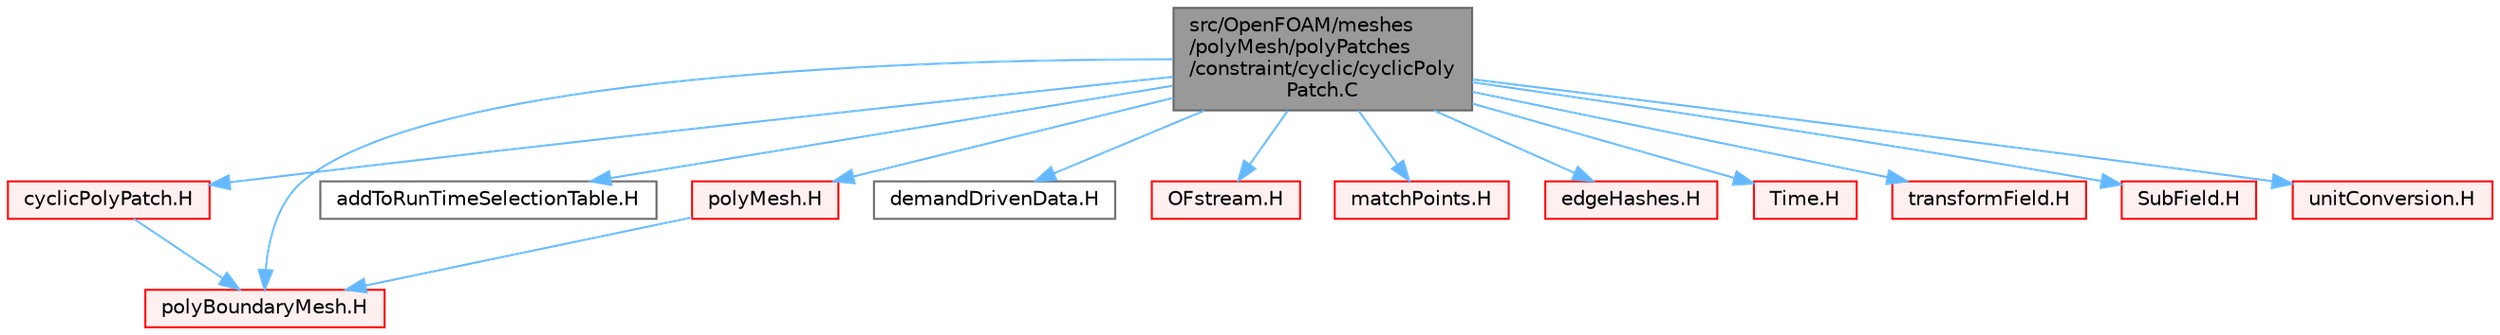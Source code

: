 digraph "src/OpenFOAM/meshes/polyMesh/polyPatches/constraint/cyclic/cyclicPolyPatch.C"
{
 // LATEX_PDF_SIZE
  bgcolor="transparent";
  edge [fontname=Helvetica,fontsize=10,labelfontname=Helvetica,labelfontsize=10];
  node [fontname=Helvetica,fontsize=10,shape=box,height=0.2,width=0.4];
  Node1 [id="Node000001",label="src/OpenFOAM/meshes\l/polyMesh/polyPatches\l/constraint/cyclic/cyclicPoly\lPatch.C",height=0.2,width=0.4,color="gray40", fillcolor="grey60", style="filled", fontcolor="black",tooltip=" "];
  Node1 -> Node2 [id="edge1_Node000001_Node000002",color="steelblue1",style="solid",tooltip=" "];
  Node2 [id="Node000002",label="cyclicPolyPatch.H",height=0.2,width=0.4,color="red", fillcolor="#FFF0F0", style="filled",URL="$cyclicPolyPatch_8H.html",tooltip=" "];
  Node2 -> Node236 [id="edge2_Node000002_Node000236",color="steelblue1",style="solid",tooltip=" "];
  Node236 [id="Node000236",label="polyBoundaryMesh.H",height=0.2,width=0.4,color="red", fillcolor="#FFF0F0", style="filled",URL="$polyBoundaryMesh_8H.html",tooltip=" "];
  Node1 -> Node246 [id="edge3_Node000001_Node000246",color="steelblue1",style="solid",tooltip=" "];
  Node246 [id="Node000246",label="addToRunTimeSelectionTable.H",height=0.2,width=0.4,color="grey40", fillcolor="white", style="filled",URL="$addToRunTimeSelectionTable_8H.html",tooltip="Macros for easy insertion into run-time selection tables."];
  Node1 -> Node236 [id="edge4_Node000001_Node000236",color="steelblue1",style="solid",tooltip=" "];
  Node1 -> Node247 [id="edge5_Node000001_Node000247",color="steelblue1",style="solid",tooltip=" "];
  Node247 [id="Node000247",label="polyMesh.H",height=0.2,width=0.4,color="red", fillcolor="#FFF0F0", style="filled",URL="$polyMesh_8H.html",tooltip=" "];
  Node247 -> Node236 [id="edge6_Node000247_Node000236",color="steelblue1",style="solid",tooltip=" "];
  Node1 -> Node287 [id="edge7_Node000001_Node000287",color="steelblue1",style="solid",tooltip=" "];
  Node287 [id="Node000287",label="demandDrivenData.H",height=0.2,width=0.4,color="grey40", fillcolor="white", style="filled",URL="$demandDrivenData_8H.html",tooltip="Template functions to aid in the implementation of demand driven data."];
  Node1 -> Node288 [id="edge8_Node000001_Node000288",color="steelblue1",style="solid",tooltip=" "];
  Node288 [id="Node000288",label="OFstream.H",height=0.2,width=0.4,color="red", fillcolor="#FFF0F0", style="filled",URL="$OFstream_8H.html",tooltip=" "];
  Node1 -> Node291 [id="edge9_Node000001_Node000291",color="steelblue1",style="solid",tooltip=" "];
  Node291 [id="Node000291",label="matchPoints.H",height=0.2,width=0.4,color="red", fillcolor="#FFF0F0", style="filled",URL="$matchPoints_8H.html",tooltip="Determine correspondence between points. See below."];
  Node1 -> Node292 [id="edge10_Node000001_Node000292",color="steelblue1",style="solid",tooltip=" "];
  Node292 [id="Node000292",label="edgeHashes.H",height=0.2,width=0.4,color="red", fillcolor="#FFF0F0", style="filled",URL="$edgeHashes_8H.html",tooltip=" "];
  Node1 -> Node293 [id="edge11_Node000001_Node000293",color="steelblue1",style="solid",tooltip=" "];
  Node293 [id="Node000293",label="Time.H",height=0.2,width=0.4,color="red", fillcolor="#FFF0F0", style="filled",URL="$Time_8H.html",tooltip=" "];
  Node1 -> Node350 [id="edge12_Node000001_Node000350",color="steelblue1",style="solid",tooltip=" "];
  Node350 [id="Node000350",label="transformField.H",height=0.2,width=0.4,color="red", fillcolor="#FFF0F0", style="filled",URL="$transformField_8H.html",tooltip="Spatial transformation functions for primitive fields."];
  Node1 -> Node221 [id="edge13_Node000001_Node000221",color="steelblue1",style="solid",tooltip=" "];
  Node221 [id="Node000221",label="SubField.H",height=0.2,width=0.4,color="red", fillcolor="#FFF0F0", style="filled",URL="$SubField_8H.html",tooltip=" "];
  Node1 -> Node365 [id="edge14_Node000001_Node000365",color="steelblue1",style="solid",tooltip=" "];
  Node365 [id="Node000365",label="unitConversion.H",height=0.2,width=0.4,color="red", fillcolor="#FFF0F0", style="filled",URL="$unitConversion_8H.html",tooltip="Unit conversion functions."];
}
